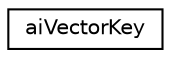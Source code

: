 digraph "Graphical Class Hierarchy"
{
  edge [fontname="Helvetica",fontsize="10",labelfontname="Helvetica",labelfontsize="10"];
  node [fontname="Helvetica",fontsize="10",shape=record];
  rankdir="LR";
  Node1 [label="aiVectorKey",height=0.2,width=0.4,color="black", fillcolor="white", style="filled",URL="$structai_vector_key.html"];
}
